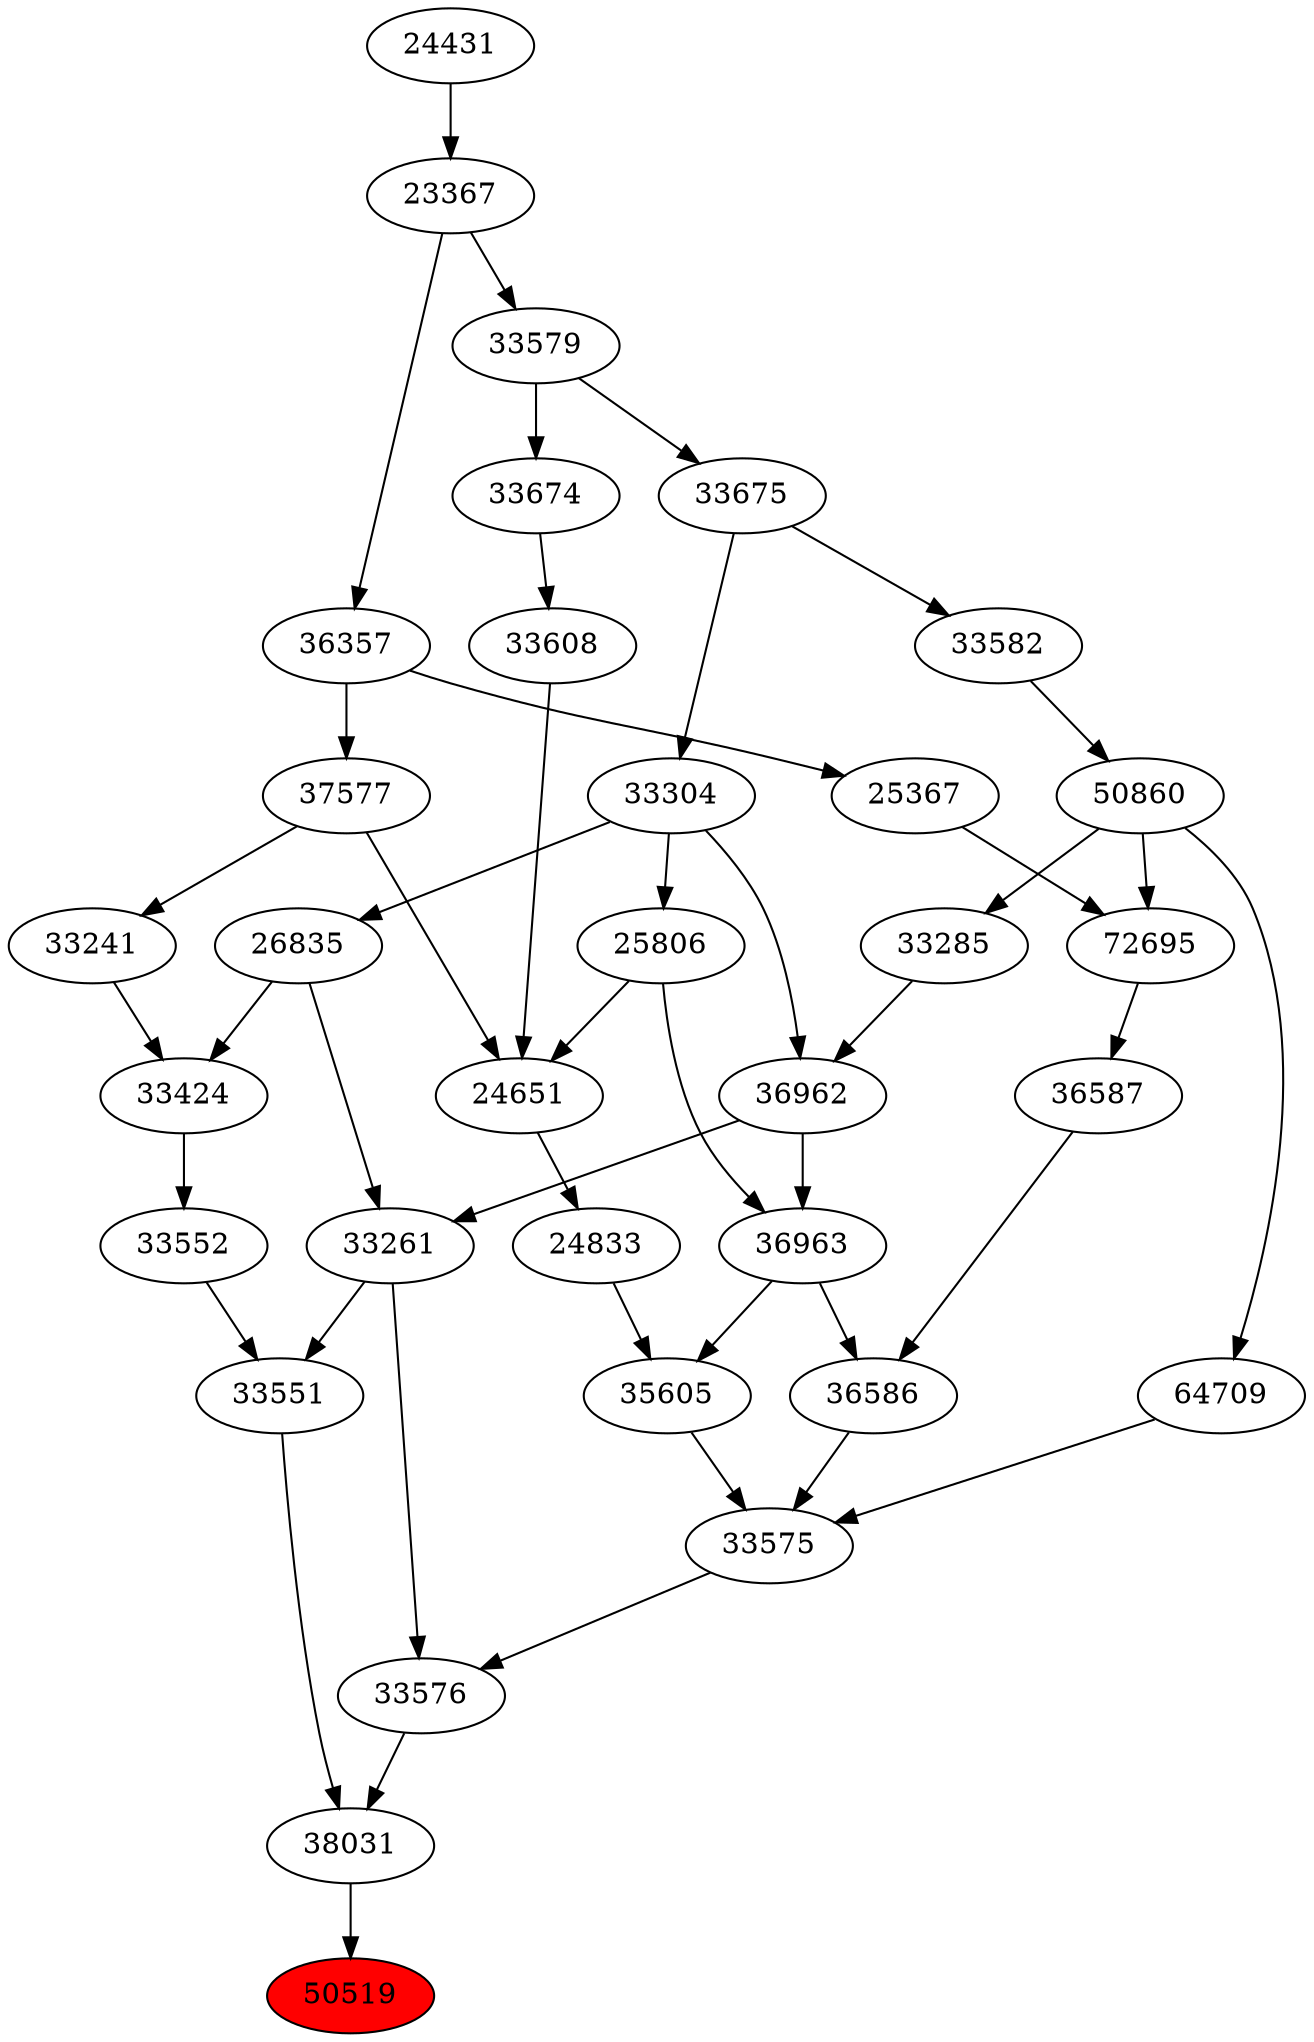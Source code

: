 strict digraph{ 
50519 [label="50519" fillcolor=red style=filled]
38031 -> 50519
38031 [label="38031"]
33551 -> 38031
33576 -> 38031
33551 [label="33551"]
33552 -> 33551
33261 -> 33551
33576 [label="33576"]
33575 -> 33576
33261 -> 33576
33552 [label="33552"]
33424 -> 33552
33261 [label="33261"]
36962 -> 33261
26835 -> 33261
33575 [label="33575"]
36586 -> 33575
35605 -> 33575
64709 -> 33575
33424 [label="33424"]
33241 -> 33424
26835 -> 33424
36962 [label="36962"]
33285 -> 36962
33304 -> 36962
26835 [label="26835"]
33304 -> 26835
36586 [label="36586"]
36587 -> 36586
36963 -> 36586
35605 [label="35605"]
24833 -> 35605
36963 -> 35605
64709 [label="64709"]
50860 -> 64709
33241 [label="33241"]
37577 -> 33241
33285 [label="33285"]
50860 -> 33285
33304 [label="33304"]
33675 -> 33304
36587 [label="36587"]
72695 -> 36587
36963 [label="36963"]
36962 -> 36963
25806 -> 36963
24833 [label="24833"]
24651 -> 24833
50860 [label="50860"]
33582 -> 50860
37577 [label="37577"]
36357 -> 37577
33675 [label="33675"]
33579 -> 33675
72695 [label="72695"]
50860 -> 72695
25367 -> 72695
25806 [label="25806"]
33304 -> 25806
24651 [label="24651"]
25806 -> 24651
33608 -> 24651
37577 -> 24651
33582 [label="33582"]
33675 -> 33582
36357 [label="36357"]
23367 -> 36357
33579 [label="33579"]
23367 -> 33579
25367 [label="25367"]
36357 -> 25367
33608 [label="33608"]
33674 -> 33608
23367 [label="23367"]
24431 -> 23367
33674 [label="33674"]
33579 -> 33674
24431 [label="24431"]
}